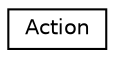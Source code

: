 digraph G
{
  edge [fontname="Helvetica",fontsize="10",labelfontname="Helvetica",labelfontsize="10"];
  node [fontname="Helvetica",fontsize="10",shape=record];
  rankdir="LR";
  Node1 [label="Action",height=0.2,width=0.4,color="black", fillcolor="white", style="filled",URL="$class_action.html",tooltip="Represents an Action of the process hitting."];
}
